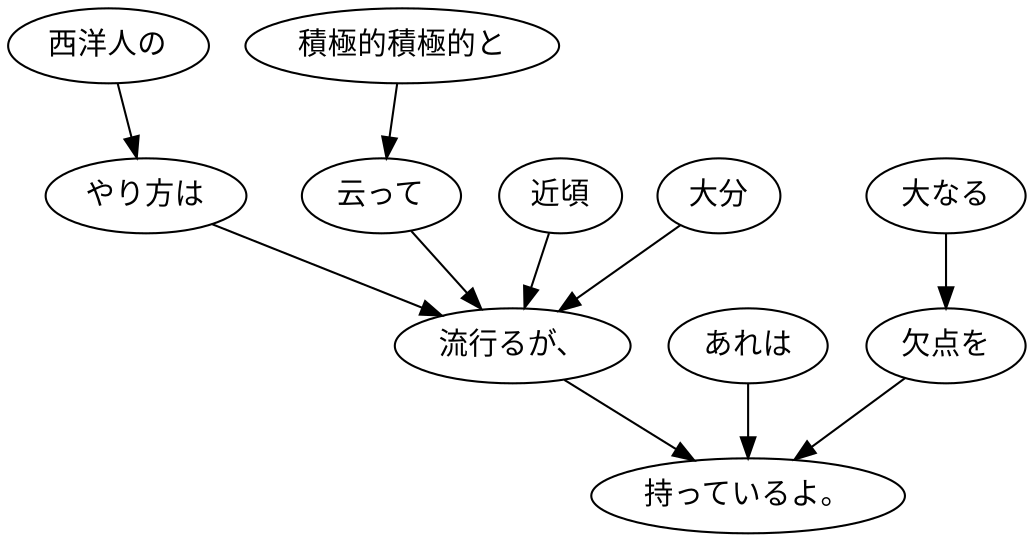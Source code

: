 digraph graph5504 {
	node0 [label="西洋人の"];
	node1 [label="やり方は"];
	node2 [label="積極的積極的と"];
	node3 [label="云って"];
	node4 [label="近頃"];
	node5 [label="大分"];
	node6 [label="流行るが、"];
	node7 [label="あれは"];
	node8 [label="大なる"];
	node9 [label="欠点を"];
	node10 [label="持っているよ。"];
	node0 -> node1;
	node1 -> node6;
	node2 -> node3;
	node3 -> node6;
	node4 -> node6;
	node5 -> node6;
	node6 -> node10;
	node7 -> node10;
	node8 -> node9;
	node9 -> node10;
}
